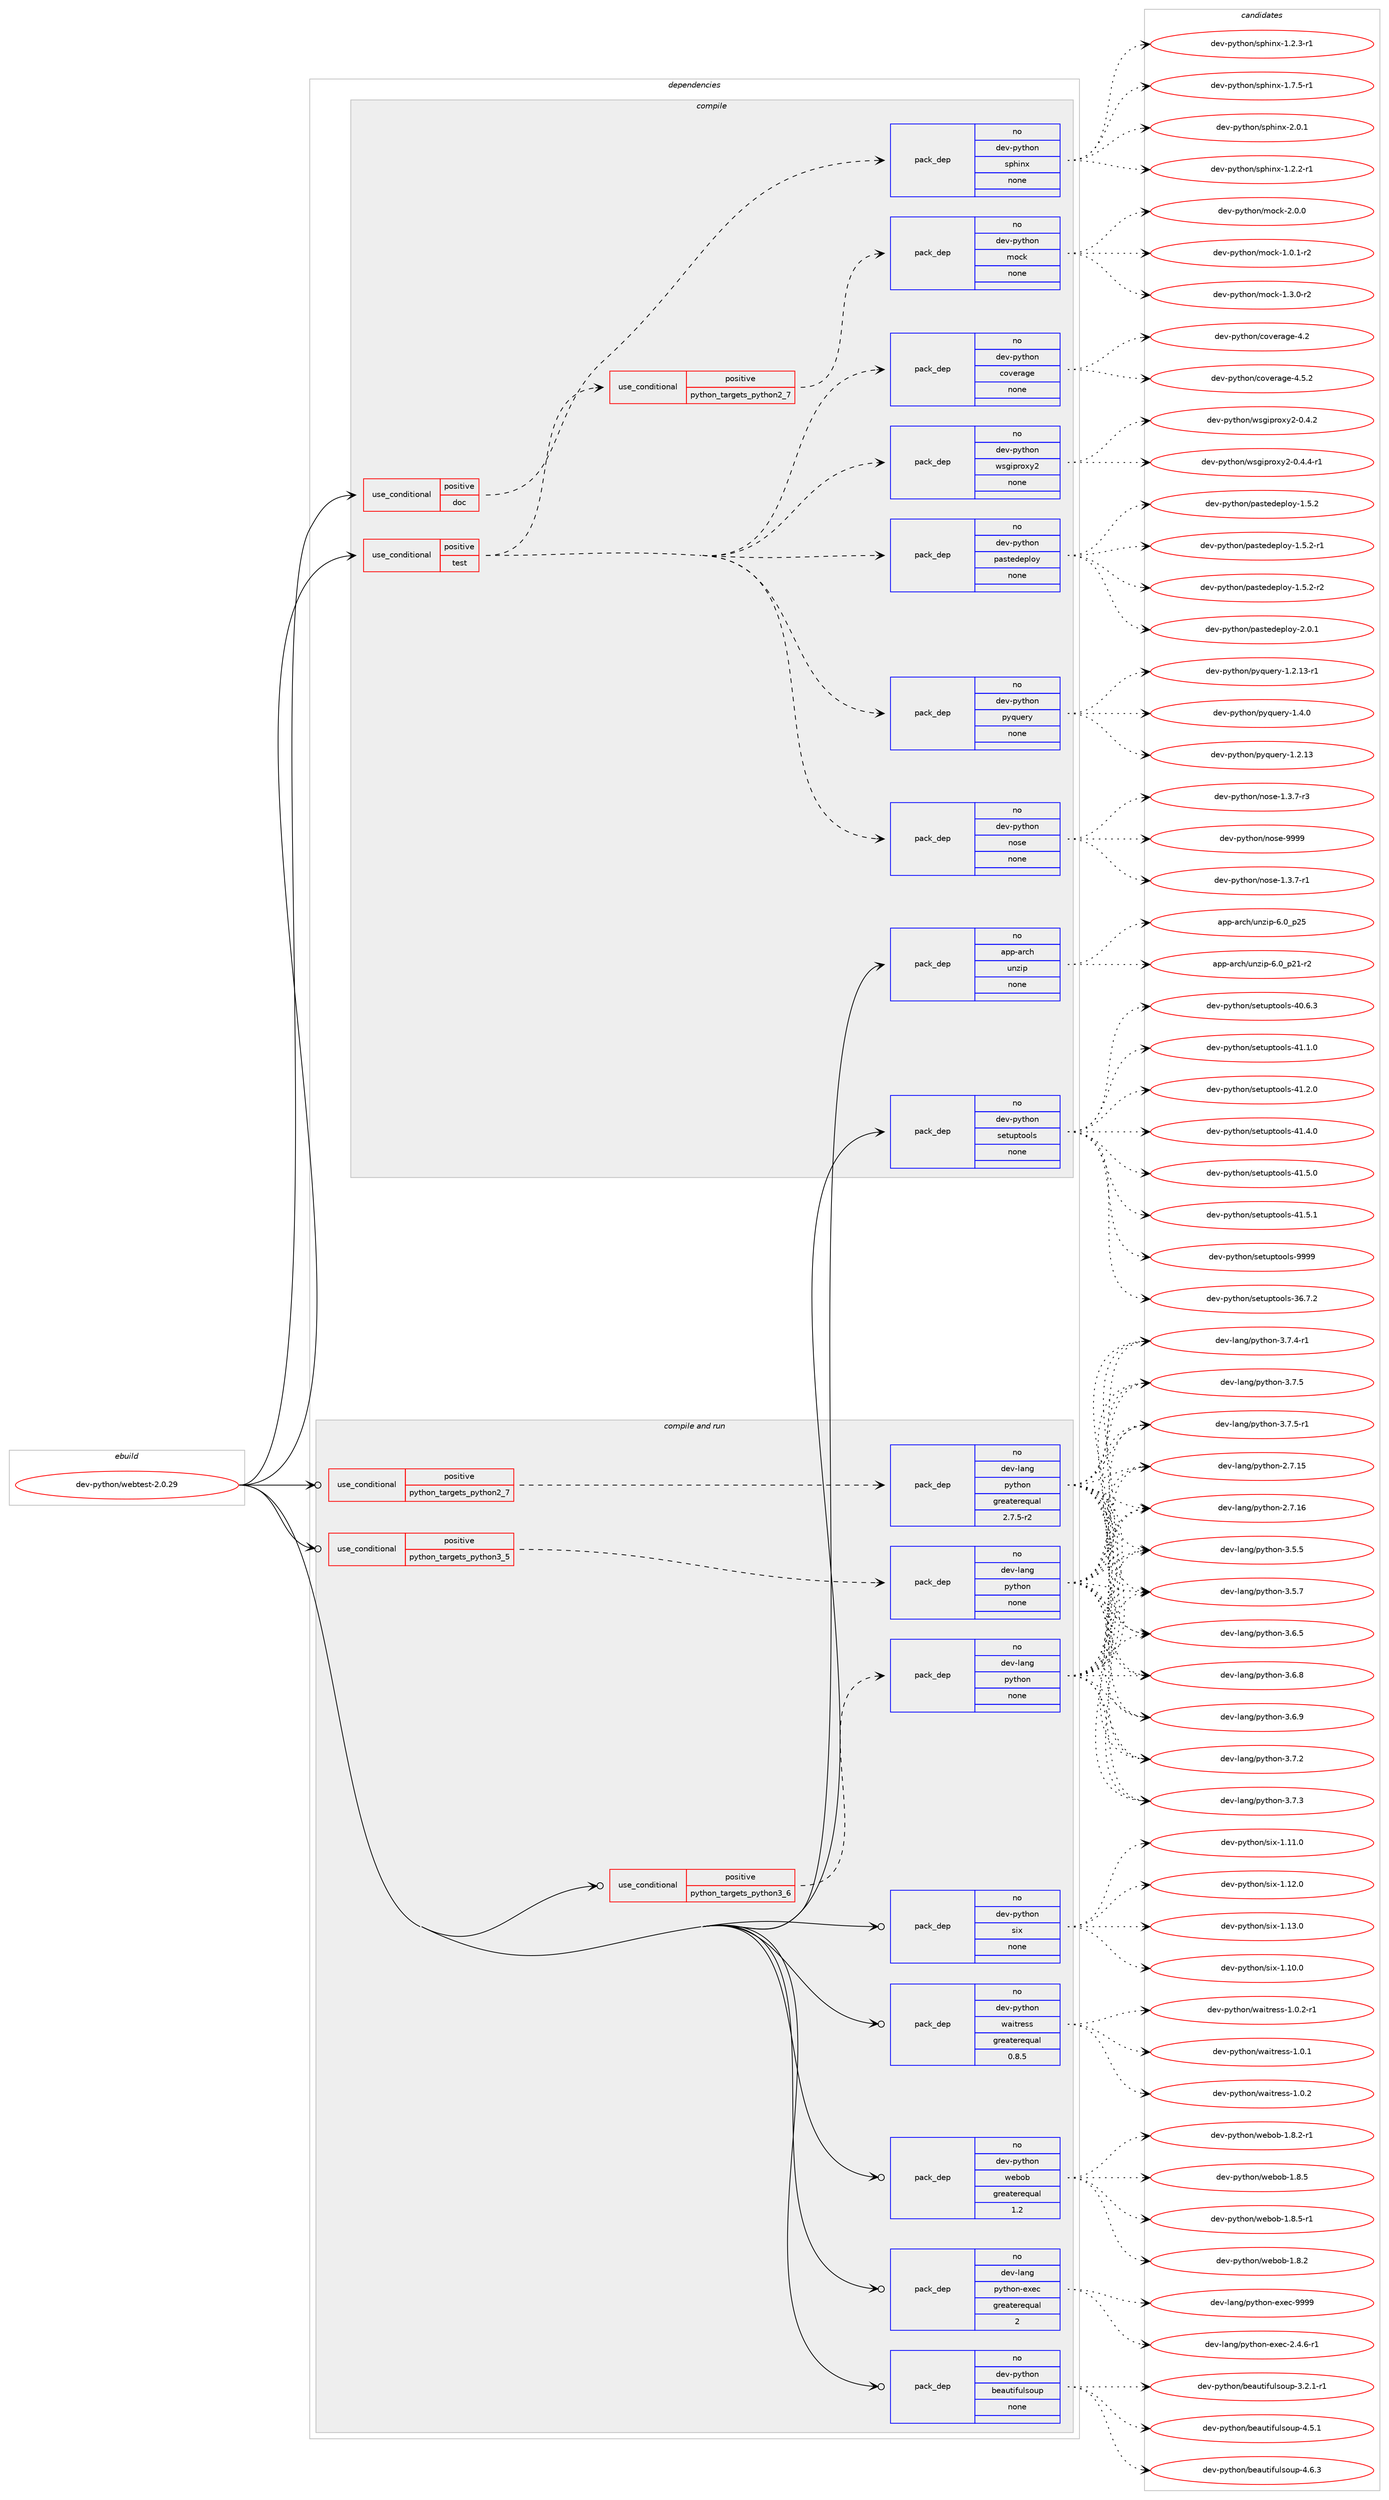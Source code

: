 digraph prolog {

# *************
# Graph options
# *************

newrank=true;
concentrate=true;
compound=true;
graph [rankdir=LR,fontname=Helvetica,fontsize=10,ranksep=1.5];#, ranksep=2.5, nodesep=0.2];
edge  [arrowhead=vee];
node  [fontname=Helvetica,fontsize=10];

# **********
# The ebuild
# **********

subgraph cluster_leftcol {
color=gray;
rank=same;
label=<<i>ebuild</i>>;
id [label="dev-python/webtest-2.0.29", color=red, width=4, href="../dev-python/webtest-2.0.29.svg"];
}

# ****************
# The dependencies
# ****************

subgraph cluster_midcol {
color=gray;
label=<<i>dependencies</i>>;
subgraph cluster_compile {
fillcolor="#eeeeee";
style=filled;
label=<<i>compile</i>>;
subgraph cond151388 {
dependency643747 [label=<<TABLE BORDER="0" CELLBORDER="1" CELLSPACING="0" CELLPADDING="4"><TR><TD ROWSPAN="3" CELLPADDING="10">use_conditional</TD></TR><TR><TD>positive</TD></TR><TR><TD>doc</TD></TR></TABLE>>, shape=none, color=red];
subgraph pack480470 {
dependency643748 [label=<<TABLE BORDER="0" CELLBORDER="1" CELLSPACING="0" CELLPADDING="4" WIDTH="220"><TR><TD ROWSPAN="6" CELLPADDING="30">pack_dep</TD></TR><TR><TD WIDTH="110">no</TD></TR><TR><TD>dev-python</TD></TR><TR><TD>sphinx</TD></TR><TR><TD>none</TD></TR><TR><TD></TD></TR></TABLE>>, shape=none, color=blue];
}
dependency643747:e -> dependency643748:w [weight=20,style="dashed",arrowhead="vee"];
}
id:e -> dependency643747:w [weight=20,style="solid",arrowhead="vee"];
subgraph cond151389 {
dependency643749 [label=<<TABLE BORDER="0" CELLBORDER="1" CELLSPACING="0" CELLPADDING="4"><TR><TD ROWSPAN="3" CELLPADDING="10">use_conditional</TD></TR><TR><TD>positive</TD></TR><TR><TD>test</TD></TR></TABLE>>, shape=none, color=red];
subgraph pack480471 {
dependency643750 [label=<<TABLE BORDER="0" CELLBORDER="1" CELLSPACING="0" CELLPADDING="4" WIDTH="220"><TR><TD ROWSPAN="6" CELLPADDING="30">pack_dep</TD></TR><TR><TD WIDTH="110">no</TD></TR><TR><TD>dev-python</TD></TR><TR><TD>nose</TD></TR><TR><TD>none</TD></TR><TR><TD></TD></TR></TABLE>>, shape=none, color=blue];
}
dependency643749:e -> dependency643750:w [weight=20,style="dashed",arrowhead="vee"];
subgraph pack480472 {
dependency643751 [label=<<TABLE BORDER="0" CELLBORDER="1" CELLSPACING="0" CELLPADDING="4" WIDTH="220"><TR><TD ROWSPAN="6" CELLPADDING="30">pack_dep</TD></TR><TR><TD WIDTH="110">no</TD></TR><TR><TD>dev-python</TD></TR><TR><TD>pyquery</TD></TR><TR><TD>none</TD></TR><TR><TD></TD></TR></TABLE>>, shape=none, color=blue];
}
dependency643749:e -> dependency643751:w [weight=20,style="dashed",arrowhead="vee"];
subgraph pack480473 {
dependency643752 [label=<<TABLE BORDER="0" CELLBORDER="1" CELLSPACING="0" CELLPADDING="4" WIDTH="220"><TR><TD ROWSPAN="6" CELLPADDING="30">pack_dep</TD></TR><TR><TD WIDTH="110">no</TD></TR><TR><TD>dev-python</TD></TR><TR><TD>pastedeploy</TD></TR><TR><TD>none</TD></TR><TR><TD></TD></TR></TABLE>>, shape=none, color=blue];
}
dependency643749:e -> dependency643752:w [weight=20,style="dashed",arrowhead="vee"];
subgraph pack480474 {
dependency643753 [label=<<TABLE BORDER="0" CELLBORDER="1" CELLSPACING="0" CELLPADDING="4" WIDTH="220"><TR><TD ROWSPAN="6" CELLPADDING="30">pack_dep</TD></TR><TR><TD WIDTH="110">no</TD></TR><TR><TD>dev-python</TD></TR><TR><TD>wsgiproxy2</TD></TR><TR><TD>none</TD></TR><TR><TD></TD></TR></TABLE>>, shape=none, color=blue];
}
dependency643749:e -> dependency643753:w [weight=20,style="dashed",arrowhead="vee"];
subgraph pack480475 {
dependency643754 [label=<<TABLE BORDER="0" CELLBORDER="1" CELLSPACING="0" CELLPADDING="4" WIDTH="220"><TR><TD ROWSPAN="6" CELLPADDING="30">pack_dep</TD></TR><TR><TD WIDTH="110">no</TD></TR><TR><TD>dev-python</TD></TR><TR><TD>coverage</TD></TR><TR><TD>none</TD></TR><TR><TD></TD></TR></TABLE>>, shape=none, color=blue];
}
dependency643749:e -> dependency643754:w [weight=20,style="dashed",arrowhead="vee"];
subgraph cond151390 {
dependency643755 [label=<<TABLE BORDER="0" CELLBORDER="1" CELLSPACING="0" CELLPADDING="4"><TR><TD ROWSPAN="3" CELLPADDING="10">use_conditional</TD></TR><TR><TD>positive</TD></TR><TR><TD>python_targets_python2_7</TD></TR></TABLE>>, shape=none, color=red];
subgraph pack480476 {
dependency643756 [label=<<TABLE BORDER="0" CELLBORDER="1" CELLSPACING="0" CELLPADDING="4" WIDTH="220"><TR><TD ROWSPAN="6" CELLPADDING="30">pack_dep</TD></TR><TR><TD WIDTH="110">no</TD></TR><TR><TD>dev-python</TD></TR><TR><TD>mock</TD></TR><TR><TD>none</TD></TR><TR><TD></TD></TR></TABLE>>, shape=none, color=blue];
}
dependency643755:e -> dependency643756:w [weight=20,style="dashed",arrowhead="vee"];
}
dependency643749:e -> dependency643755:w [weight=20,style="dashed",arrowhead="vee"];
}
id:e -> dependency643749:w [weight=20,style="solid",arrowhead="vee"];
subgraph pack480477 {
dependency643757 [label=<<TABLE BORDER="0" CELLBORDER="1" CELLSPACING="0" CELLPADDING="4" WIDTH="220"><TR><TD ROWSPAN="6" CELLPADDING="30">pack_dep</TD></TR><TR><TD WIDTH="110">no</TD></TR><TR><TD>app-arch</TD></TR><TR><TD>unzip</TD></TR><TR><TD>none</TD></TR><TR><TD></TD></TR></TABLE>>, shape=none, color=blue];
}
id:e -> dependency643757:w [weight=20,style="solid",arrowhead="vee"];
subgraph pack480478 {
dependency643758 [label=<<TABLE BORDER="0" CELLBORDER="1" CELLSPACING="0" CELLPADDING="4" WIDTH="220"><TR><TD ROWSPAN="6" CELLPADDING="30">pack_dep</TD></TR><TR><TD WIDTH="110">no</TD></TR><TR><TD>dev-python</TD></TR><TR><TD>setuptools</TD></TR><TR><TD>none</TD></TR><TR><TD></TD></TR></TABLE>>, shape=none, color=blue];
}
id:e -> dependency643758:w [weight=20,style="solid",arrowhead="vee"];
}
subgraph cluster_compileandrun {
fillcolor="#eeeeee";
style=filled;
label=<<i>compile and run</i>>;
subgraph cond151391 {
dependency643759 [label=<<TABLE BORDER="0" CELLBORDER="1" CELLSPACING="0" CELLPADDING="4"><TR><TD ROWSPAN="3" CELLPADDING="10">use_conditional</TD></TR><TR><TD>positive</TD></TR><TR><TD>python_targets_python2_7</TD></TR></TABLE>>, shape=none, color=red];
subgraph pack480479 {
dependency643760 [label=<<TABLE BORDER="0" CELLBORDER="1" CELLSPACING="0" CELLPADDING="4" WIDTH="220"><TR><TD ROWSPAN="6" CELLPADDING="30">pack_dep</TD></TR><TR><TD WIDTH="110">no</TD></TR><TR><TD>dev-lang</TD></TR><TR><TD>python</TD></TR><TR><TD>greaterequal</TD></TR><TR><TD>2.7.5-r2</TD></TR></TABLE>>, shape=none, color=blue];
}
dependency643759:e -> dependency643760:w [weight=20,style="dashed",arrowhead="vee"];
}
id:e -> dependency643759:w [weight=20,style="solid",arrowhead="odotvee"];
subgraph cond151392 {
dependency643761 [label=<<TABLE BORDER="0" CELLBORDER="1" CELLSPACING="0" CELLPADDING="4"><TR><TD ROWSPAN="3" CELLPADDING="10">use_conditional</TD></TR><TR><TD>positive</TD></TR><TR><TD>python_targets_python3_5</TD></TR></TABLE>>, shape=none, color=red];
subgraph pack480480 {
dependency643762 [label=<<TABLE BORDER="0" CELLBORDER="1" CELLSPACING="0" CELLPADDING="4" WIDTH="220"><TR><TD ROWSPAN="6" CELLPADDING="30">pack_dep</TD></TR><TR><TD WIDTH="110">no</TD></TR><TR><TD>dev-lang</TD></TR><TR><TD>python</TD></TR><TR><TD>none</TD></TR><TR><TD></TD></TR></TABLE>>, shape=none, color=blue];
}
dependency643761:e -> dependency643762:w [weight=20,style="dashed",arrowhead="vee"];
}
id:e -> dependency643761:w [weight=20,style="solid",arrowhead="odotvee"];
subgraph cond151393 {
dependency643763 [label=<<TABLE BORDER="0" CELLBORDER="1" CELLSPACING="0" CELLPADDING="4"><TR><TD ROWSPAN="3" CELLPADDING="10">use_conditional</TD></TR><TR><TD>positive</TD></TR><TR><TD>python_targets_python3_6</TD></TR></TABLE>>, shape=none, color=red];
subgraph pack480481 {
dependency643764 [label=<<TABLE BORDER="0" CELLBORDER="1" CELLSPACING="0" CELLPADDING="4" WIDTH="220"><TR><TD ROWSPAN="6" CELLPADDING="30">pack_dep</TD></TR><TR><TD WIDTH="110">no</TD></TR><TR><TD>dev-lang</TD></TR><TR><TD>python</TD></TR><TR><TD>none</TD></TR><TR><TD></TD></TR></TABLE>>, shape=none, color=blue];
}
dependency643763:e -> dependency643764:w [weight=20,style="dashed",arrowhead="vee"];
}
id:e -> dependency643763:w [weight=20,style="solid",arrowhead="odotvee"];
subgraph pack480482 {
dependency643765 [label=<<TABLE BORDER="0" CELLBORDER="1" CELLSPACING="0" CELLPADDING="4" WIDTH="220"><TR><TD ROWSPAN="6" CELLPADDING="30">pack_dep</TD></TR><TR><TD WIDTH="110">no</TD></TR><TR><TD>dev-lang</TD></TR><TR><TD>python-exec</TD></TR><TR><TD>greaterequal</TD></TR><TR><TD>2</TD></TR></TABLE>>, shape=none, color=blue];
}
id:e -> dependency643765:w [weight=20,style="solid",arrowhead="odotvee"];
subgraph pack480483 {
dependency643766 [label=<<TABLE BORDER="0" CELLBORDER="1" CELLSPACING="0" CELLPADDING="4" WIDTH="220"><TR><TD ROWSPAN="6" CELLPADDING="30">pack_dep</TD></TR><TR><TD WIDTH="110">no</TD></TR><TR><TD>dev-python</TD></TR><TR><TD>beautifulsoup</TD></TR><TR><TD>none</TD></TR><TR><TD></TD></TR></TABLE>>, shape=none, color=blue];
}
id:e -> dependency643766:w [weight=20,style="solid",arrowhead="odotvee"];
subgraph pack480484 {
dependency643767 [label=<<TABLE BORDER="0" CELLBORDER="1" CELLSPACING="0" CELLPADDING="4" WIDTH="220"><TR><TD ROWSPAN="6" CELLPADDING="30">pack_dep</TD></TR><TR><TD WIDTH="110">no</TD></TR><TR><TD>dev-python</TD></TR><TR><TD>six</TD></TR><TR><TD>none</TD></TR><TR><TD></TD></TR></TABLE>>, shape=none, color=blue];
}
id:e -> dependency643767:w [weight=20,style="solid",arrowhead="odotvee"];
subgraph pack480485 {
dependency643768 [label=<<TABLE BORDER="0" CELLBORDER="1" CELLSPACING="0" CELLPADDING="4" WIDTH="220"><TR><TD ROWSPAN="6" CELLPADDING="30">pack_dep</TD></TR><TR><TD WIDTH="110">no</TD></TR><TR><TD>dev-python</TD></TR><TR><TD>waitress</TD></TR><TR><TD>greaterequal</TD></TR><TR><TD>0.8.5</TD></TR></TABLE>>, shape=none, color=blue];
}
id:e -> dependency643768:w [weight=20,style="solid",arrowhead="odotvee"];
subgraph pack480486 {
dependency643769 [label=<<TABLE BORDER="0" CELLBORDER="1" CELLSPACING="0" CELLPADDING="4" WIDTH="220"><TR><TD ROWSPAN="6" CELLPADDING="30">pack_dep</TD></TR><TR><TD WIDTH="110">no</TD></TR><TR><TD>dev-python</TD></TR><TR><TD>webob</TD></TR><TR><TD>greaterequal</TD></TR><TR><TD>1.2</TD></TR></TABLE>>, shape=none, color=blue];
}
id:e -> dependency643769:w [weight=20,style="solid",arrowhead="odotvee"];
}
subgraph cluster_run {
fillcolor="#eeeeee";
style=filled;
label=<<i>run</i>>;
}
}

# **************
# The candidates
# **************

subgraph cluster_choices {
rank=same;
color=gray;
label=<<i>candidates</i>>;

subgraph choice480470 {
color=black;
nodesep=1;
choice10010111845112121116104111110471151121041051101204549465046504511449 [label="dev-python/sphinx-1.2.2-r1", color=red, width=4,href="../dev-python/sphinx-1.2.2-r1.svg"];
choice10010111845112121116104111110471151121041051101204549465046514511449 [label="dev-python/sphinx-1.2.3-r1", color=red, width=4,href="../dev-python/sphinx-1.2.3-r1.svg"];
choice10010111845112121116104111110471151121041051101204549465546534511449 [label="dev-python/sphinx-1.7.5-r1", color=red, width=4,href="../dev-python/sphinx-1.7.5-r1.svg"];
choice1001011184511212111610411111047115112104105110120455046484649 [label="dev-python/sphinx-2.0.1", color=red, width=4,href="../dev-python/sphinx-2.0.1.svg"];
dependency643748:e -> choice10010111845112121116104111110471151121041051101204549465046504511449:w [style=dotted,weight="100"];
dependency643748:e -> choice10010111845112121116104111110471151121041051101204549465046514511449:w [style=dotted,weight="100"];
dependency643748:e -> choice10010111845112121116104111110471151121041051101204549465546534511449:w [style=dotted,weight="100"];
dependency643748:e -> choice1001011184511212111610411111047115112104105110120455046484649:w [style=dotted,weight="100"];
}
subgraph choice480471 {
color=black;
nodesep=1;
choice10010111845112121116104111110471101111151014549465146554511449 [label="dev-python/nose-1.3.7-r1", color=red, width=4,href="../dev-python/nose-1.3.7-r1.svg"];
choice10010111845112121116104111110471101111151014549465146554511451 [label="dev-python/nose-1.3.7-r3", color=red, width=4,href="../dev-python/nose-1.3.7-r3.svg"];
choice10010111845112121116104111110471101111151014557575757 [label="dev-python/nose-9999", color=red, width=4,href="../dev-python/nose-9999.svg"];
dependency643750:e -> choice10010111845112121116104111110471101111151014549465146554511449:w [style=dotted,weight="100"];
dependency643750:e -> choice10010111845112121116104111110471101111151014549465146554511451:w [style=dotted,weight="100"];
dependency643750:e -> choice10010111845112121116104111110471101111151014557575757:w [style=dotted,weight="100"];
}
subgraph choice480472 {
color=black;
nodesep=1;
choice100101118451121211161041111104711212111311710111412145494650464951 [label="dev-python/pyquery-1.2.13", color=red, width=4,href="../dev-python/pyquery-1.2.13.svg"];
choice1001011184511212111610411111047112121113117101114121454946504649514511449 [label="dev-python/pyquery-1.2.13-r1", color=red, width=4,href="../dev-python/pyquery-1.2.13-r1.svg"];
choice1001011184511212111610411111047112121113117101114121454946524648 [label="dev-python/pyquery-1.4.0", color=red, width=4,href="../dev-python/pyquery-1.4.0.svg"];
dependency643751:e -> choice100101118451121211161041111104711212111311710111412145494650464951:w [style=dotted,weight="100"];
dependency643751:e -> choice1001011184511212111610411111047112121113117101114121454946504649514511449:w [style=dotted,weight="100"];
dependency643751:e -> choice1001011184511212111610411111047112121113117101114121454946524648:w [style=dotted,weight="100"];
}
subgraph choice480473 {
color=black;
nodesep=1;
choice100101118451121211161041111104711297115116101100101112108111121454946534650 [label="dev-python/pastedeploy-1.5.2", color=red, width=4,href="../dev-python/pastedeploy-1.5.2.svg"];
choice1001011184511212111610411111047112971151161011001011121081111214549465346504511449 [label="dev-python/pastedeploy-1.5.2-r1", color=red, width=4,href="../dev-python/pastedeploy-1.5.2-r1.svg"];
choice1001011184511212111610411111047112971151161011001011121081111214549465346504511450 [label="dev-python/pastedeploy-1.5.2-r2", color=red, width=4,href="../dev-python/pastedeploy-1.5.2-r2.svg"];
choice100101118451121211161041111104711297115116101100101112108111121455046484649 [label="dev-python/pastedeploy-2.0.1", color=red, width=4,href="../dev-python/pastedeploy-2.0.1.svg"];
dependency643752:e -> choice100101118451121211161041111104711297115116101100101112108111121454946534650:w [style=dotted,weight="100"];
dependency643752:e -> choice1001011184511212111610411111047112971151161011001011121081111214549465346504511449:w [style=dotted,weight="100"];
dependency643752:e -> choice1001011184511212111610411111047112971151161011001011121081111214549465346504511450:w [style=dotted,weight="100"];
dependency643752:e -> choice100101118451121211161041111104711297115116101100101112108111121455046484649:w [style=dotted,weight="100"];
}
subgraph choice480474 {
color=black;
nodesep=1;
choice100101118451121211161041111104711911510310511211411112012150454846524650 [label="dev-python/wsgiproxy2-0.4.2", color=red, width=4,href="../dev-python/wsgiproxy2-0.4.2.svg"];
choice1001011184511212111610411111047119115103105112114111120121504548465246524511449 [label="dev-python/wsgiproxy2-0.4.4-r1", color=red, width=4,href="../dev-python/wsgiproxy2-0.4.4-r1.svg"];
dependency643753:e -> choice100101118451121211161041111104711911510310511211411112012150454846524650:w [style=dotted,weight="100"];
dependency643753:e -> choice1001011184511212111610411111047119115103105112114111120121504548465246524511449:w [style=dotted,weight="100"];
}
subgraph choice480475 {
color=black;
nodesep=1;
choice1001011184511212111610411111047991111181011149710310145524650 [label="dev-python/coverage-4.2", color=red, width=4,href="../dev-python/coverage-4.2.svg"];
choice10010111845112121116104111110479911111810111497103101455246534650 [label="dev-python/coverage-4.5.2", color=red, width=4,href="../dev-python/coverage-4.5.2.svg"];
dependency643754:e -> choice1001011184511212111610411111047991111181011149710310145524650:w [style=dotted,weight="100"];
dependency643754:e -> choice10010111845112121116104111110479911111810111497103101455246534650:w [style=dotted,weight="100"];
}
subgraph choice480476 {
color=black;
nodesep=1;
choice1001011184511212111610411111047109111991074549464846494511450 [label="dev-python/mock-1.0.1-r2", color=red, width=4,href="../dev-python/mock-1.0.1-r2.svg"];
choice1001011184511212111610411111047109111991074549465146484511450 [label="dev-python/mock-1.3.0-r2", color=red, width=4,href="../dev-python/mock-1.3.0-r2.svg"];
choice100101118451121211161041111104710911199107455046484648 [label="dev-python/mock-2.0.0", color=red, width=4,href="../dev-python/mock-2.0.0.svg"];
dependency643756:e -> choice1001011184511212111610411111047109111991074549464846494511450:w [style=dotted,weight="100"];
dependency643756:e -> choice1001011184511212111610411111047109111991074549465146484511450:w [style=dotted,weight="100"];
dependency643756:e -> choice100101118451121211161041111104710911199107455046484648:w [style=dotted,weight="100"];
}
subgraph choice480477 {
color=black;
nodesep=1;
choice9711211245971149910447117110122105112455446489511250494511450 [label="app-arch/unzip-6.0_p21-r2", color=red, width=4,href="../app-arch/unzip-6.0_p21-r2.svg"];
choice971121124597114991044711711012210511245544648951125053 [label="app-arch/unzip-6.0_p25", color=red, width=4,href="../app-arch/unzip-6.0_p25.svg"];
dependency643757:e -> choice9711211245971149910447117110122105112455446489511250494511450:w [style=dotted,weight="100"];
dependency643757:e -> choice971121124597114991044711711012210511245544648951125053:w [style=dotted,weight="100"];
}
subgraph choice480478 {
color=black;
nodesep=1;
choice100101118451121211161041111104711510111611711211611111110811545515446554650 [label="dev-python/setuptools-36.7.2", color=red, width=4,href="../dev-python/setuptools-36.7.2.svg"];
choice100101118451121211161041111104711510111611711211611111110811545524846544651 [label="dev-python/setuptools-40.6.3", color=red, width=4,href="../dev-python/setuptools-40.6.3.svg"];
choice100101118451121211161041111104711510111611711211611111110811545524946494648 [label="dev-python/setuptools-41.1.0", color=red, width=4,href="../dev-python/setuptools-41.1.0.svg"];
choice100101118451121211161041111104711510111611711211611111110811545524946504648 [label="dev-python/setuptools-41.2.0", color=red, width=4,href="../dev-python/setuptools-41.2.0.svg"];
choice100101118451121211161041111104711510111611711211611111110811545524946524648 [label="dev-python/setuptools-41.4.0", color=red, width=4,href="../dev-python/setuptools-41.4.0.svg"];
choice100101118451121211161041111104711510111611711211611111110811545524946534648 [label="dev-python/setuptools-41.5.0", color=red, width=4,href="../dev-python/setuptools-41.5.0.svg"];
choice100101118451121211161041111104711510111611711211611111110811545524946534649 [label="dev-python/setuptools-41.5.1", color=red, width=4,href="../dev-python/setuptools-41.5.1.svg"];
choice10010111845112121116104111110471151011161171121161111111081154557575757 [label="dev-python/setuptools-9999", color=red, width=4,href="../dev-python/setuptools-9999.svg"];
dependency643758:e -> choice100101118451121211161041111104711510111611711211611111110811545515446554650:w [style=dotted,weight="100"];
dependency643758:e -> choice100101118451121211161041111104711510111611711211611111110811545524846544651:w [style=dotted,weight="100"];
dependency643758:e -> choice100101118451121211161041111104711510111611711211611111110811545524946494648:w [style=dotted,weight="100"];
dependency643758:e -> choice100101118451121211161041111104711510111611711211611111110811545524946504648:w [style=dotted,weight="100"];
dependency643758:e -> choice100101118451121211161041111104711510111611711211611111110811545524946524648:w [style=dotted,weight="100"];
dependency643758:e -> choice100101118451121211161041111104711510111611711211611111110811545524946534648:w [style=dotted,weight="100"];
dependency643758:e -> choice100101118451121211161041111104711510111611711211611111110811545524946534649:w [style=dotted,weight="100"];
dependency643758:e -> choice10010111845112121116104111110471151011161171121161111111081154557575757:w [style=dotted,weight="100"];
}
subgraph choice480479 {
color=black;
nodesep=1;
choice10010111845108971101034711212111610411111045504655464953 [label="dev-lang/python-2.7.15", color=red, width=4,href="../dev-lang/python-2.7.15.svg"];
choice10010111845108971101034711212111610411111045504655464954 [label="dev-lang/python-2.7.16", color=red, width=4,href="../dev-lang/python-2.7.16.svg"];
choice100101118451089711010347112121116104111110455146534653 [label="dev-lang/python-3.5.5", color=red, width=4,href="../dev-lang/python-3.5.5.svg"];
choice100101118451089711010347112121116104111110455146534655 [label="dev-lang/python-3.5.7", color=red, width=4,href="../dev-lang/python-3.5.7.svg"];
choice100101118451089711010347112121116104111110455146544653 [label="dev-lang/python-3.6.5", color=red, width=4,href="../dev-lang/python-3.6.5.svg"];
choice100101118451089711010347112121116104111110455146544656 [label="dev-lang/python-3.6.8", color=red, width=4,href="../dev-lang/python-3.6.8.svg"];
choice100101118451089711010347112121116104111110455146544657 [label="dev-lang/python-3.6.9", color=red, width=4,href="../dev-lang/python-3.6.9.svg"];
choice100101118451089711010347112121116104111110455146554650 [label="dev-lang/python-3.7.2", color=red, width=4,href="../dev-lang/python-3.7.2.svg"];
choice100101118451089711010347112121116104111110455146554651 [label="dev-lang/python-3.7.3", color=red, width=4,href="../dev-lang/python-3.7.3.svg"];
choice1001011184510897110103471121211161041111104551465546524511449 [label="dev-lang/python-3.7.4-r1", color=red, width=4,href="../dev-lang/python-3.7.4-r1.svg"];
choice100101118451089711010347112121116104111110455146554653 [label="dev-lang/python-3.7.5", color=red, width=4,href="../dev-lang/python-3.7.5.svg"];
choice1001011184510897110103471121211161041111104551465546534511449 [label="dev-lang/python-3.7.5-r1", color=red, width=4,href="../dev-lang/python-3.7.5-r1.svg"];
dependency643760:e -> choice10010111845108971101034711212111610411111045504655464953:w [style=dotted,weight="100"];
dependency643760:e -> choice10010111845108971101034711212111610411111045504655464954:w [style=dotted,weight="100"];
dependency643760:e -> choice100101118451089711010347112121116104111110455146534653:w [style=dotted,weight="100"];
dependency643760:e -> choice100101118451089711010347112121116104111110455146534655:w [style=dotted,weight="100"];
dependency643760:e -> choice100101118451089711010347112121116104111110455146544653:w [style=dotted,weight="100"];
dependency643760:e -> choice100101118451089711010347112121116104111110455146544656:w [style=dotted,weight="100"];
dependency643760:e -> choice100101118451089711010347112121116104111110455146544657:w [style=dotted,weight="100"];
dependency643760:e -> choice100101118451089711010347112121116104111110455146554650:w [style=dotted,weight="100"];
dependency643760:e -> choice100101118451089711010347112121116104111110455146554651:w [style=dotted,weight="100"];
dependency643760:e -> choice1001011184510897110103471121211161041111104551465546524511449:w [style=dotted,weight="100"];
dependency643760:e -> choice100101118451089711010347112121116104111110455146554653:w [style=dotted,weight="100"];
dependency643760:e -> choice1001011184510897110103471121211161041111104551465546534511449:w [style=dotted,weight="100"];
}
subgraph choice480480 {
color=black;
nodesep=1;
choice10010111845108971101034711212111610411111045504655464953 [label="dev-lang/python-2.7.15", color=red, width=4,href="../dev-lang/python-2.7.15.svg"];
choice10010111845108971101034711212111610411111045504655464954 [label="dev-lang/python-2.7.16", color=red, width=4,href="../dev-lang/python-2.7.16.svg"];
choice100101118451089711010347112121116104111110455146534653 [label="dev-lang/python-3.5.5", color=red, width=4,href="../dev-lang/python-3.5.5.svg"];
choice100101118451089711010347112121116104111110455146534655 [label="dev-lang/python-3.5.7", color=red, width=4,href="../dev-lang/python-3.5.7.svg"];
choice100101118451089711010347112121116104111110455146544653 [label="dev-lang/python-3.6.5", color=red, width=4,href="../dev-lang/python-3.6.5.svg"];
choice100101118451089711010347112121116104111110455146544656 [label="dev-lang/python-3.6.8", color=red, width=4,href="../dev-lang/python-3.6.8.svg"];
choice100101118451089711010347112121116104111110455146544657 [label="dev-lang/python-3.6.9", color=red, width=4,href="../dev-lang/python-3.6.9.svg"];
choice100101118451089711010347112121116104111110455146554650 [label="dev-lang/python-3.7.2", color=red, width=4,href="../dev-lang/python-3.7.2.svg"];
choice100101118451089711010347112121116104111110455146554651 [label="dev-lang/python-3.7.3", color=red, width=4,href="../dev-lang/python-3.7.3.svg"];
choice1001011184510897110103471121211161041111104551465546524511449 [label="dev-lang/python-3.7.4-r1", color=red, width=4,href="../dev-lang/python-3.7.4-r1.svg"];
choice100101118451089711010347112121116104111110455146554653 [label="dev-lang/python-3.7.5", color=red, width=4,href="../dev-lang/python-3.7.5.svg"];
choice1001011184510897110103471121211161041111104551465546534511449 [label="dev-lang/python-3.7.5-r1", color=red, width=4,href="../dev-lang/python-3.7.5-r1.svg"];
dependency643762:e -> choice10010111845108971101034711212111610411111045504655464953:w [style=dotted,weight="100"];
dependency643762:e -> choice10010111845108971101034711212111610411111045504655464954:w [style=dotted,weight="100"];
dependency643762:e -> choice100101118451089711010347112121116104111110455146534653:w [style=dotted,weight="100"];
dependency643762:e -> choice100101118451089711010347112121116104111110455146534655:w [style=dotted,weight="100"];
dependency643762:e -> choice100101118451089711010347112121116104111110455146544653:w [style=dotted,weight="100"];
dependency643762:e -> choice100101118451089711010347112121116104111110455146544656:w [style=dotted,weight="100"];
dependency643762:e -> choice100101118451089711010347112121116104111110455146544657:w [style=dotted,weight="100"];
dependency643762:e -> choice100101118451089711010347112121116104111110455146554650:w [style=dotted,weight="100"];
dependency643762:e -> choice100101118451089711010347112121116104111110455146554651:w [style=dotted,weight="100"];
dependency643762:e -> choice1001011184510897110103471121211161041111104551465546524511449:w [style=dotted,weight="100"];
dependency643762:e -> choice100101118451089711010347112121116104111110455146554653:w [style=dotted,weight="100"];
dependency643762:e -> choice1001011184510897110103471121211161041111104551465546534511449:w [style=dotted,weight="100"];
}
subgraph choice480481 {
color=black;
nodesep=1;
choice10010111845108971101034711212111610411111045504655464953 [label="dev-lang/python-2.7.15", color=red, width=4,href="../dev-lang/python-2.7.15.svg"];
choice10010111845108971101034711212111610411111045504655464954 [label="dev-lang/python-2.7.16", color=red, width=4,href="../dev-lang/python-2.7.16.svg"];
choice100101118451089711010347112121116104111110455146534653 [label="dev-lang/python-3.5.5", color=red, width=4,href="../dev-lang/python-3.5.5.svg"];
choice100101118451089711010347112121116104111110455146534655 [label="dev-lang/python-3.5.7", color=red, width=4,href="../dev-lang/python-3.5.7.svg"];
choice100101118451089711010347112121116104111110455146544653 [label="dev-lang/python-3.6.5", color=red, width=4,href="../dev-lang/python-3.6.5.svg"];
choice100101118451089711010347112121116104111110455146544656 [label="dev-lang/python-3.6.8", color=red, width=4,href="../dev-lang/python-3.6.8.svg"];
choice100101118451089711010347112121116104111110455146544657 [label="dev-lang/python-3.6.9", color=red, width=4,href="../dev-lang/python-3.6.9.svg"];
choice100101118451089711010347112121116104111110455146554650 [label="dev-lang/python-3.7.2", color=red, width=4,href="../dev-lang/python-3.7.2.svg"];
choice100101118451089711010347112121116104111110455146554651 [label="dev-lang/python-3.7.3", color=red, width=4,href="../dev-lang/python-3.7.3.svg"];
choice1001011184510897110103471121211161041111104551465546524511449 [label="dev-lang/python-3.7.4-r1", color=red, width=4,href="../dev-lang/python-3.7.4-r1.svg"];
choice100101118451089711010347112121116104111110455146554653 [label="dev-lang/python-3.7.5", color=red, width=4,href="../dev-lang/python-3.7.5.svg"];
choice1001011184510897110103471121211161041111104551465546534511449 [label="dev-lang/python-3.7.5-r1", color=red, width=4,href="../dev-lang/python-3.7.5-r1.svg"];
dependency643764:e -> choice10010111845108971101034711212111610411111045504655464953:w [style=dotted,weight="100"];
dependency643764:e -> choice10010111845108971101034711212111610411111045504655464954:w [style=dotted,weight="100"];
dependency643764:e -> choice100101118451089711010347112121116104111110455146534653:w [style=dotted,weight="100"];
dependency643764:e -> choice100101118451089711010347112121116104111110455146534655:w [style=dotted,weight="100"];
dependency643764:e -> choice100101118451089711010347112121116104111110455146544653:w [style=dotted,weight="100"];
dependency643764:e -> choice100101118451089711010347112121116104111110455146544656:w [style=dotted,weight="100"];
dependency643764:e -> choice100101118451089711010347112121116104111110455146544657:w [style=dotted,weight="100"];
dependency643764:e -> choice100101118451089711010347112121116104111110455146554650:w [style=dotted,weight="100"];
dependency643764:e -> choice100101118451089711010347112121116104111110455146554651:w [style=dotted,weight="100"];
dependency643764:e -> choice1001011184510897110103471121211161041111104551465546524511449:w [style=dotted,weight="100"];
dependency643764:e -> choice100101118451089711010347112121116104111110455146554653:w [style=dotted,weight="100"];
dependency643764:e -> choice1001011184510897110103471121211161041111104551465546534511449:w [style=dotted,weight="100"];
}
subgraph choice480482 {
color=black;
nodesep=1;
choice10010111845108971101034711212111610411111045101120101994550465246544511449 [label="dev-lang/python-exec-2.4.6-r1", color=red, width=4,href="../dev-lang/python-exec-2.4.6-r1.svg"];
choice10010111845108971101034711212111610411111045101120101994557575757 [label="dev-lang/python-exec-9999", color=red, width=4,href="../dev-lang/python-exec-9999.svg"];
dependency643765:e -> choice10010111845108971101034711212111610411111045101120101994550465246544511449:w [style=dotted,weight="100"];
dependency643765:e -> choice10010111845108971101034711212111610411111045101120101994557575757:w [style=dotted,weight="100"];
}
subgraph choice480483 {
color=black;
nodesep=1;
choice100101118451121211161041111104798101971171161051021171081151111171124551465046494511449 [label="dev-python/beautifulsoup-3.2.1-r1", color=red, width=4,href="../dev-python/beautifulsoup-3.2.1-r1.svg"];
choice10010111845112121116104111110479810197117116105102117108115111117112455246534649 [label="dev-python/beautifulsoup-4.5.1", color=red, width=4,href="../dev-python/beautifulsoup-4.5.1.svg"];
choice10010111845112121116104111110479810197117116105102117108115111117112455246544651 [label="dev-python/beautifulsoup-4.6.3", color=red, width=4,href="../dev-python/beautifulsoup-4.6.3.svg"];
dependency643766:e -> choice100101118451121211161041111104798101971171161051021171081151111171124551465046494511449:w [style=dotted,weight="100"];
dependency643766:e -> choice10010111845112121116104111110479810197117116105102117108115111117112455246534649:w [style=dotted,weight="100"];
dependency643766:e -> choice10010111845112121116104111110479810197117116105102117108115111117112455246544651:w [style=dotted,weight="100"];
}
subgraph choice480484 {
color=black;
nodesep=1;
choice100101118451121211161041111104711510512045494649484648 [label="dev-python/six-1.10.0", color=red, width=4,href="../dev-python/six-1.10.0.svg"];
choice100101118451121211161041111104711510512045494649494648 [label="dev-python/six-1.11.0", color=red, width=4,href="../dev-python/six-1.11.0.svg"];
choice100101118451121211161041111104711510512045494649504648 [label="dev-python/six-1.12.0", color=red, width=4,href="../dev-python/six-1.12.0.svg"];
choice100101118451121211161041111104711510512045494649514648 [label="dev-python/six-1.13.0", color=red, width=4,href="../dev-python/six-1.13.0.svg"];
dependency643767:e -> choice100101118451121211161041111104711510512045494649484648:w [style=dotted,weight="100"];
dependency643767:e -> choice100101118451121211161041111104711510512045494649494648:w [style=dotted,weight="100"];
dependency643767:e -> choice100101118451121211161041111104711510512045494649504648:w [style=dotted,weight="100"];
dependency643767:e -> choice100101118451121211161041111104711510512045494649514648:w [style=dotted,weight="100"];
}
subgraph choice480485 {
color=black;
nodesep=1;
choice100101118451121211161041111104711997105116114101115115454946484649 [label="dev-python/waitress-1.0.1", color=red, width=4,href="../dev-python/waitress-1.0.1.svg"];
choice100101118451121211161041111104711997105116114101115115454946484650 [label="dev-python/waitress-1.0.2", color=red, width=4,href="../dev-python/waitress-1.0.2.svg"];
choice1001011184511212111610411111047119971051161141011151154549464846504511449 [label="dev-python/waitress-1.0.2-r1", color=red, width=4,href="../dev-python/waitress-1.0.2-r1.svg"];
dependency643768:e -> choice100101118451121211161041111104711997105116114101115115454946484649:w [style=dotted,weight="100"];
dependency643768:e -> choice100101118451121211161041111104711997105116114101115115454946484650:w [style=dotted,weight="100"];
dependency643768:e -> choice1001011184511212111610411111047119971051161141011151154549464846504511449:w [style=dotted,weight="100"];
}
subgraph choice480486 {
color=black;
nodesep=1;
choice10010111845112121116104111110471191019811198454946564650 [label="dev-python/webob-1.8.2", color=red, width=4,href="../dev-python/webob-1.8.2.svg"];
choice100101118451121211161041111104711910198111984549465646504511449 [label="dev-python/webob-1.8.2-r1", color=red, width=4,href="../dev-python/webob-1.8.2-r1.svg"];
choice10010111845112121116104111110471191019811198454946564653 [label="dev-python/webob-1.8.5", color=red, width=4,href="../dev-python/webob-1.8.5.svg"];
choice100101118451121211161041111104711910198111984549465646534511449 [label="dev-python/webob-1.8.5-r1", color=red, width=4,href="../dev-python/webob-1.8.5-r1.svg"];
dependency643769:e -> choice10010111845112121116104111110471191019811198454946564650:w [style=dotted,weight="100"];
dependency643769:e -> choice100101118451121211161041111104711910198111984549465646504511449:w [style=dotted,weight="100"];
dependency643769:e -> choice10010111845112121116104111110471191019811198454946564653:w [style=dotted,weight="100"];
dependency643769:e -> choice100101118451121211161041111104711910198111984549465646534511449:w [style=dotted,weight="100"];
}
}

}

